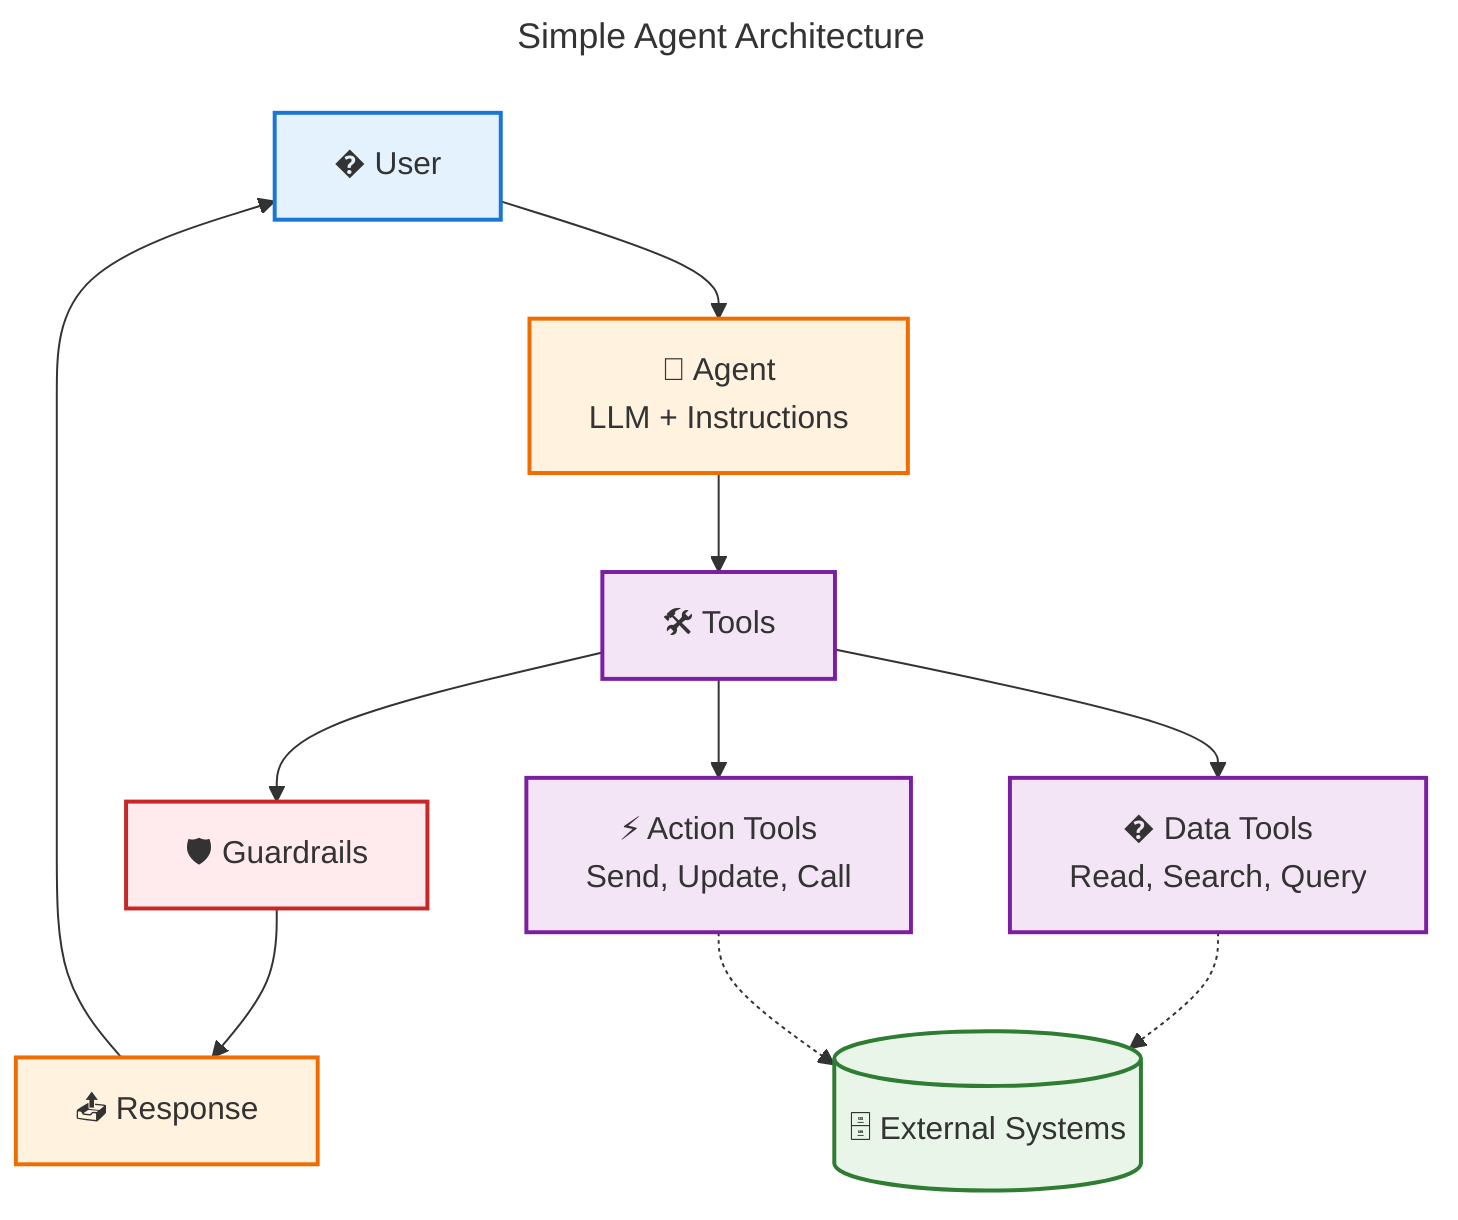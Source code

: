 ---
title: "Simple Agent Architecture"
---
flowchart TD
    %% Simple linear flow
    User[� User] --> Agent[🤖 Agent<br/>LLM + Instructions]
    Agent --> Tools[🛠️ Tools]
    Tools --> Safety[🛡️ Guardrails]
    Safety --> Response[📤 Response]
    Response --> User
    
    %% Tool examples (simplified)
    Tools --> Data[� Data Tools<br/>Read, Search, Query]
    Tools --> Actions[⚡ Action Tools<br/>Send, Update, Call]
    
    %% External systems
    Data -.-> Systems[(🗄️ External Systems)]
    Actions -.-> Systems
    
    %% Styling
    classDef userClass fill:#e3f2fd,stroke:#1976d2,stroke-width:2px
    classDef agentClass fill:#fff3e0,stroke:#ef6c00,stroke-width:2px
    classDef toolClass fill:#f3e5f5,stroke:#7b1fa2,stroke-width:2px
    classDef safetyClass fill:#ffebee,stroke:#c62828,stroke-width:2px
    classDef systemClass fill:#e8f5e8,stroke:#2e7d32,stroke-width:2px
    
    class User userClass
    class Agent,Response agentClass
    class Tools,Data,Actions toolClass
    class Safety safetyClass
    class Systems systemClass
